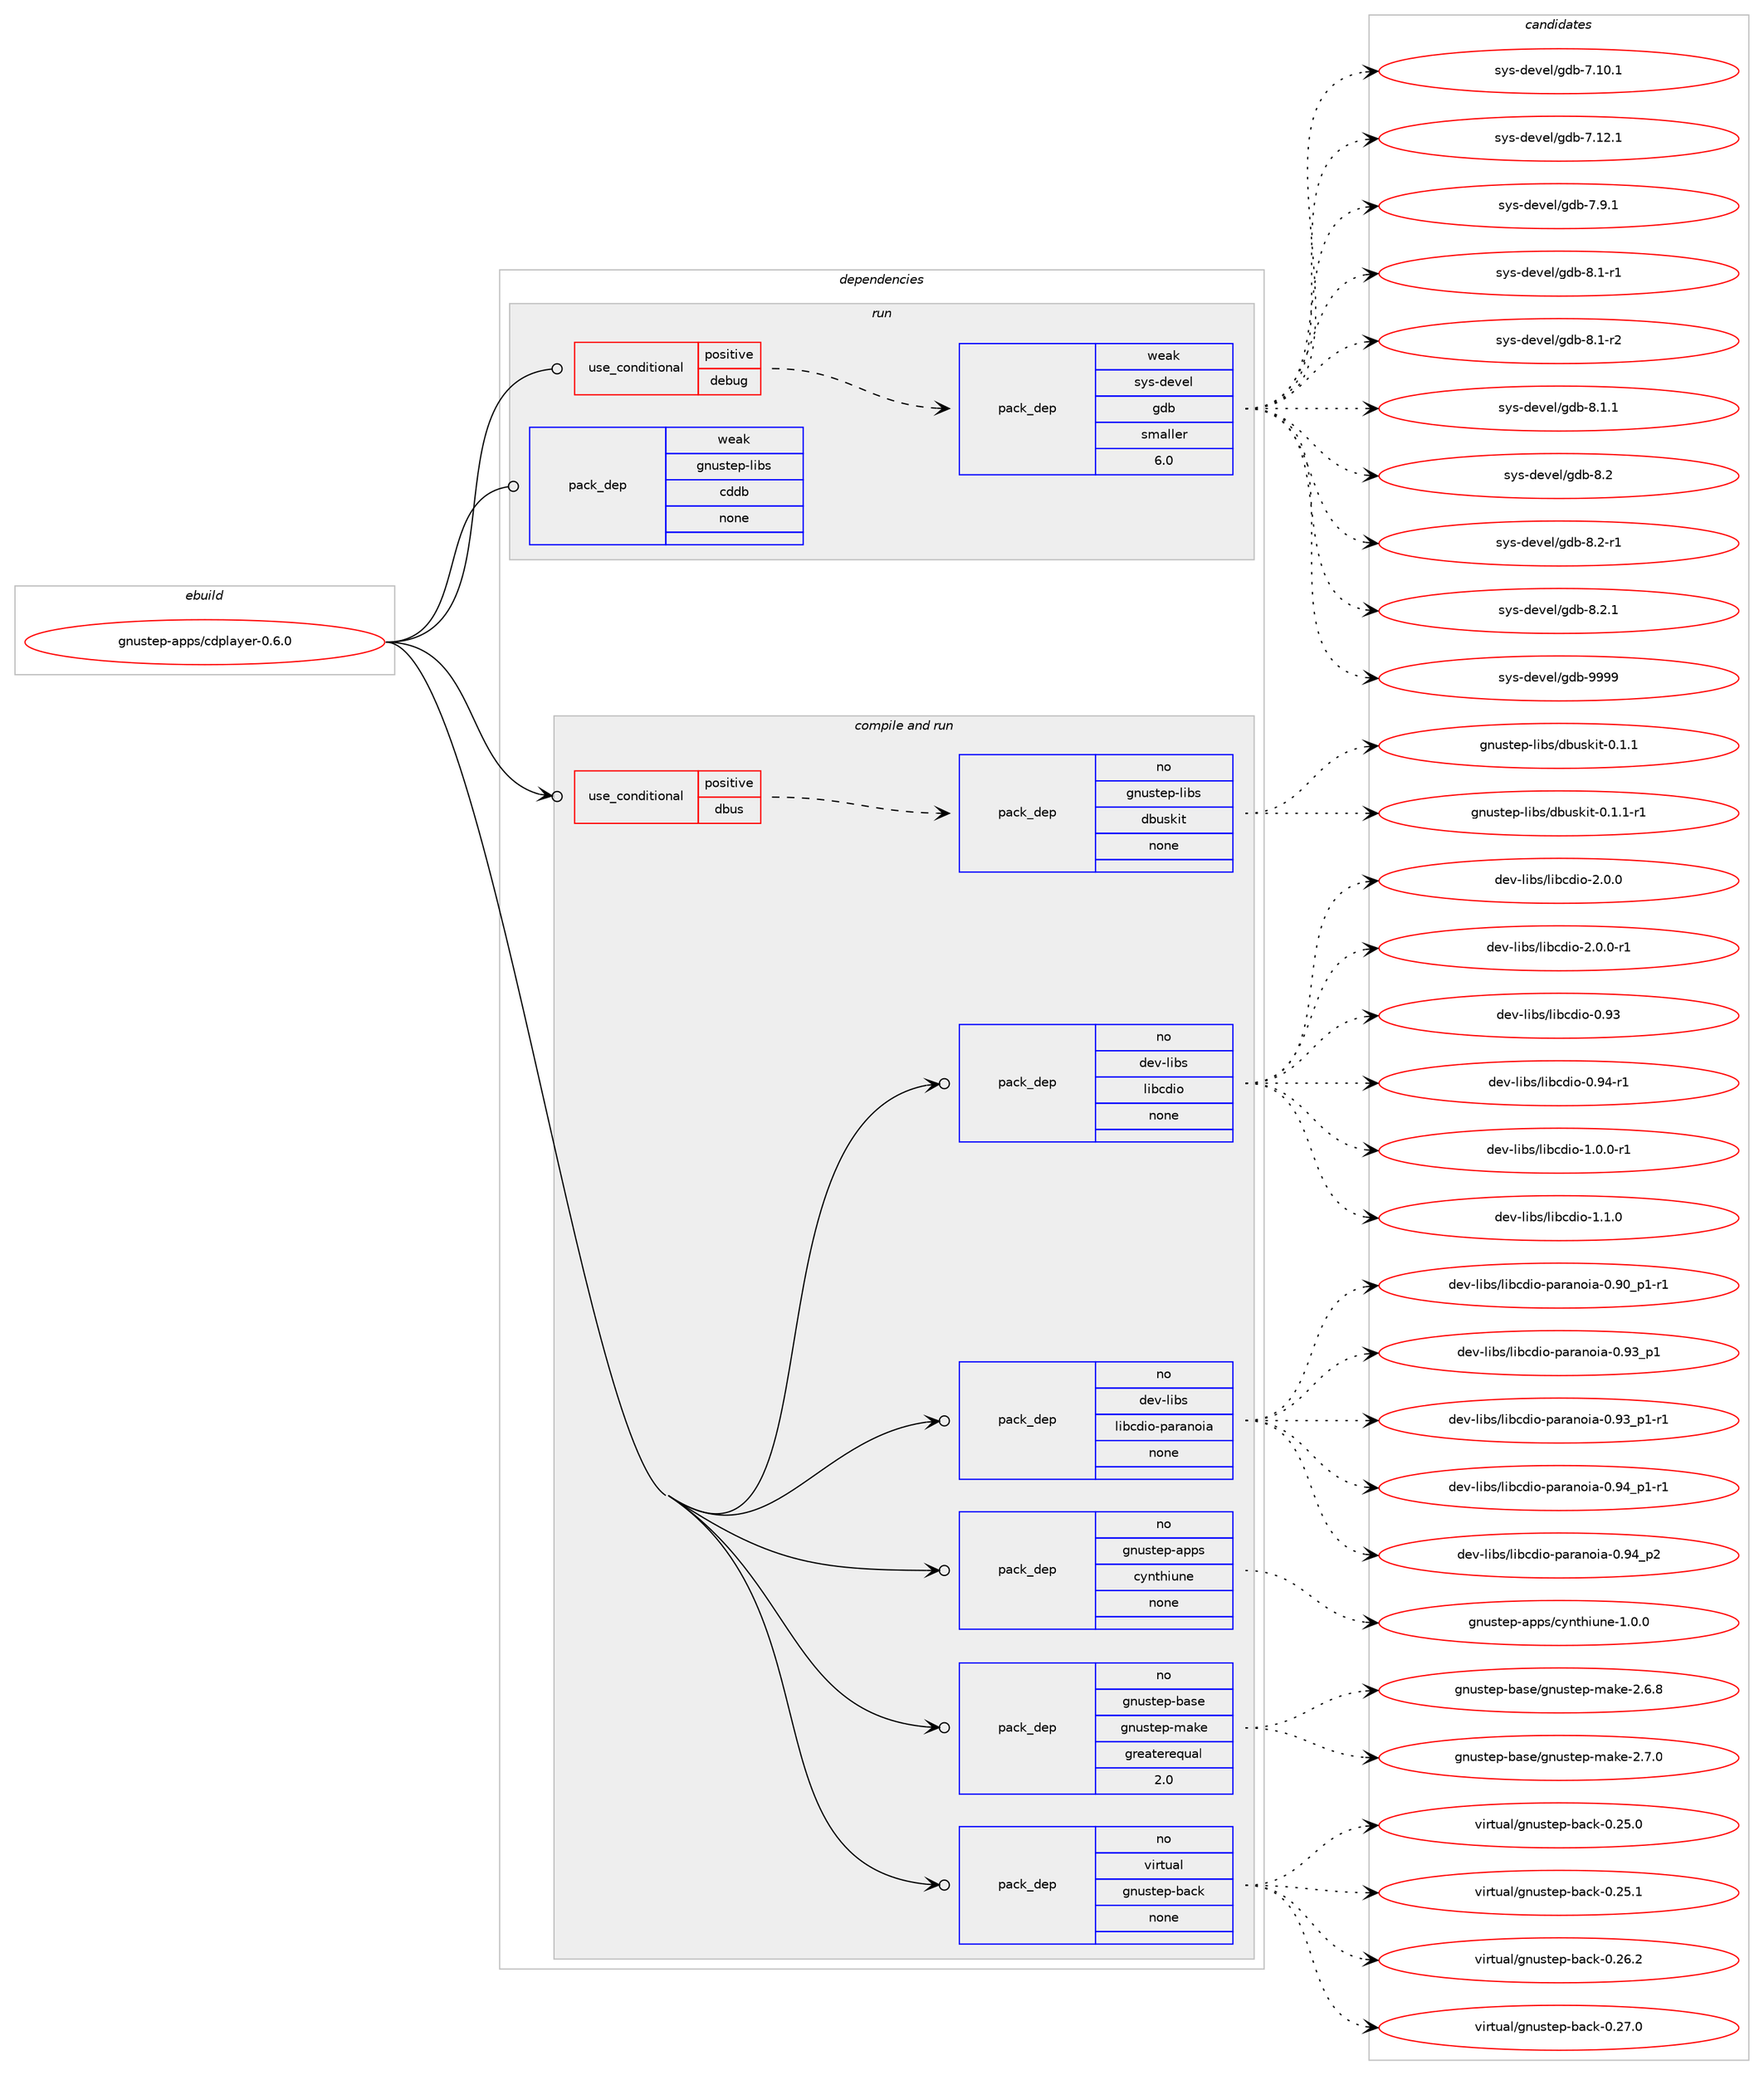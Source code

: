 digraph prolog {

# *************
# Graph options
# *************

newrank=true;
concentrate=true;
compound=true;
graph [rankdir=LR,fontname=Helvetica,fontsize=10,ranksep=1.5];#, ranksep=2.5, nodesep=0.2];
edge  [arrowhead=vee];
node  [fontname=Helvetica,fontsize=10];

# **********
# The ebuild
# **********

subgraph cluster_leftcol {
color=gray;
rank=same;
label=<<i>ebuild</i>>;
id [label="gnustep-apps/cdplayer-0.6.0", color=red, width=4, href="../gnustep-apps/cdplayer-0.6.0.svg"];
}

# ****************
# The dependencies
# ****************

subgraph cluster_midcol {
color=gray;
label=<<i>dependencies</i>>;
subgraph cluster_compile {
fillcolor="#eeeeee";
style=filled;
label=<<i>compile</i>>;
}
subgraph cluster_compileandrun {
fillcolor="#eeeeee";
style=filled;
label=<<i>compile and run</i>>;
subgraph cond428212 {
dependency1569053 [label=<<TABLE BORDER="0" CELLBORDER="1" CELLSPACING="0" CELLPADDING="4"><TR><TD ROWSPAN="3" CELLPADDING="10">use_conditional</TD></TR><TR><TD>positive</TD></TR><TR><TD>dbus</TD></TR></TABLE>>, shape=none, color=red];
subgraph pack1116556 {
dependency1569054 [label=<<TABLE BORDER="0" CELLBORDER="1" CELLSPACING="0" CELLPADDING="4" WIDTH="220"><TR><TD ROWSPAN="6" CELLPADDING="30">pack_dep</TD></TR><TR><TD WIDTH="110">no</TD></TR><TR><TD>gnustep-libs</TD></TR><TR><TD>dbuskit</TD></TR><TR><TD>none</TD></TR><TR><TD></TD></TR></TABLE>>, shape=none, color=blue];
}
dependency1569053:e -> dependency1569054:w [weight=20,style="dashed",arrowhead="vee"];
}
id:e -> dependency1569053:w [weight=20,style="solid",arrowhead="odotvee"];
subgraph pack1116557 {
dependency1569055 [label=<<TABLE BORDER="0" CELLBORDER="1" CELLSPACING="0" CELLPADDING="4" WIDTH="220"><TR><TD ROWSPAN="6" CELLPADDING="30">pack_dep</TD></TR><TR><TD WIDTH="110">no</TD></TR><TR><TD>dev-libs</TD></TR><TR><TD>libcdio</TD></TR><TR><TD>none</TD></TR><TR><TD></TD></TR></TABLE>>, shape=none, color=blue];
}
id:e -> dependency1569055:w [weight=20,style="solid",arrowhead="odotvee"];
subgraph pack1116558 {
dependency1569056 [label=<<TABLE BORDER="0" CELLBORDER="1" CELLSPACING="0" CELLPADDING="4" WIDTH="220"><TR><TD ROWSPAN="6" CELLPADDING="30">pack_dep</TD></TR><TR><TD WIDTH="110">no</TD></TR><TR><TD>dev-libs</TD></TR><TR><TD>libcdio-paranoia</TD></TR><TR><TD>none</TD></TR><TR><TD></TD></TR></TABLE>>, shape=none, color=blue];
}
id:e -> dependency1569056:w [weight=20,style="solid",arrowhead="odotvee"];
subgraph pack1116559 {
dependency1569057 [label=<<TABLE BORDER="0" CELLBORDER="1" CELLSPACING="0" CELLPADDING="4" WIDTH="220"><TR><TD ROWSPAN="6" CELLPADDING="30">pack_dep</TD></TR><TR><TD WIDTH="110">no</TD></TR><TR><TD>gnustep-apps</TD></TR><TR><TD>cynthiune</TD></TR><TR><TD>none</TD></TR><TR><TD></TD></TR></TABLE>>, shape=none, color=blue];
}
id:e -> dependency1569057:w [weight=20,style="solid",arrowhead="odotvee"];
subgraph pack1116560 {
dependency1569058 [label=<<TABLE BORDER="0" CELLBORDER="1" CELLSPACING="0" CELLPADDING="4" WIDTH="220"><TR><TD ROWSPAN="6" CELLPADDING="30">pack_dep</TD></TR><TR><TD WIDTH="110">no</TD></TR><TR><TD>gnustep-base</TD></TR><TR><TD>gnustep-make</TD></TR><TR><TD>greaterequal</TD></TR><TR><TD>2.0</TD></TR></TABLE>>, shape=none, color=blue];
}
id:e -> dependency1569058:w [weight=20,style="solid",arrowhead="odotvee"];
subgraph pack1116561 {
dependency1569059 [label=<<TABLE BORDER="0" CELLBORDER="1" CELLSPACING="0" CELLPADDING="4" WIDTH="220"><TR><TD ROWSPAN="6" CELLPADDING="30">pack_dep</TD></TR><TR><TD WIDTH="110">no</TD></TR><TR><TD>virtual</TD></TR><TR><TD>gnustep-back</TD></TR><TR><TD>none</TD></TR><TR><TD></TD></TR></TABLE>>, shape=none, color=blue];
}
id:e -> dependency1569059:w [weight=20,style="solid",arrowhead="odotvee"];
}
subgraph cluster_run {
fillcolor="#eeeeee";
style=filled;
label=<<i>run</i>>;
subgraph cond428213 {
dependency1569060 [label=<<TABLE BORDER="0" CELLBORDER="1" CELLSPACING="0" CELLPADDING="4"><TR><TD ROWSPAN="3" CELLPADDING="10">use_conditional</TD></TR><TR><TD>positive</TD></TR><TR><TD>debug</TD></TR></TABLE>>, shape=none, color=red];
subgraph pack1116562 {
dependency1569061 [label=<<TABLE BORDER="0" CELLBORDER="1" CELLSPACING="0" CELLPADDING="4" WIDTH="220"><TR><TD ROWSPAN="6" CELLPADDING="30">pack_dep</TD></TR><TR><TD WIDTH="110">weak</TD></TR><TR><TD>sys-devel</TD></TR><TR><TD>gdb</TD></TR><TR><TD>smaller</TD></TR><TR><TD>6.0</TD></TR></TABLE>>, shape=none, color=blue];
}
dependency1569060:e -> dependency1569061:w [weight=20,style="dashed",arrowhead="vee"];
}
id:e -> dependency1569060:w [weight=20,style="solid",arrowhead="odot"];
subgraph pack1116563 {
dependency1569062 [label=<<TABLE BORDER="0" CELLBORDER="1" CELLSPACING="0" CELLPADDING="4" WIDTH="220"><TR><TD ROWSPAN="6" CELLPADDING="30">pack_dep</TD></TR><TR><TD WIDTH="110">weak</TD></TR><TR><TD>gnustep-libs</TD></TR><TR><TD>cddb</TD></TR><TR><TD>none</TD></TR><TR><TD></TD></TR></TABLE>>, shape=none, color=blue];
}
id:e -> dependency1569062:w [weight=20,style="solid",arrowhead="odot"];
}
}

# **************
# The candidates
# **************

subgraph cluster_choices {
rank=same;
color=gray;
label=<<i>candidates</i>>;

subgraph choice1116556 {
color=black;
nodesep=1;
choice10311011711511610111245108105981154710098117115107105116454846494649 [label="gnustep-libs/dbuskit-0.1.1", color=red, width=4,href="../gnustep-libs/dbuskit-0.1.1.svg"];
choice103110117115116101112451081059811547100981171151071051164548464946494511449 [label="gnustep-libs/dbuskit-0.1.1-r1", color=red, width=4,href="../gnustep-libs/dbuskit-0.1.1-r1.svg"];
dependency1569054:e -> choice10311011711511610111245108105981154710098117115107105116454846494649:w [style=dotted,weight="100"];
dependency1569054:e -> choice103110117115116101112451081059811547100981171151071051164548464946494511449:w [style=dotted,weight="100"];
}
subgraph choice1116557 {
color=black;
nodesep=1;
choice10010111845108105981154710810598991001051114548465751 [label="dev-libs/libcdio-0.93", color=red, width=4,href="../dev-libs/libcdio-0.93.svg"];
choice100101118451081059811547108105989910010511145484657524511449 [label="dev-libs/libcdio-0.94-r1", color=red, width=4,href="../dev-libs/libcdio-0.94-r1.svg"];
choice10010111845108105981154710810598991001051114549464846484511449 [label="dev-libs/libcdio-1.0.0-r1", color=red, width=4,href="../dev-libs/libcdio-1.0.0-r1.svg"];
choice1001011184510810598115471081059899100105111454946494648 [label="dev-libs/libcdio-1.1.0", color=red, width=4,href="../dev-libs/libcdio-1.1.0.svg"];
choice1001011184510810598115471081059899100105111455046484648 [label="dev-libs/libcdio-2.0.0", color=red, width=4,href="../dev-libs/libcdio-2.0.0.svg"];
choice10010111845108105981154710810598991001051114550464846484511449 [label="dev-libs/libcdio-2.0.0-r1", color=red, width=4,href="../dev-libs/libcdio-2.0.0-r1.svg"];
dependency1569055:e -> choice10010111845108105981154710810598991001051114548465751:w [style=dotted,weight="100"];
dependency1569055:e -> choice100101118451081059811547108105989910010511145484657524511449:w [style=dotted,weight="100"];
dependency1569055:e -> choice10010111845108105981154710810598991001051114549464846484511449:w [style=dotted,weight="100"];
dependency1569055:e -> choice1001011184510810598115471081059899100105111454946494648:w [style=dotted,weight="100"];
dependency1569055:e -> choice1001011184510810598115471081059899100105111455046484648:w [style=dotted,weight="100"];
dependency1569055:e -> choice10010111845108105981154710810598991001051114550464846484511449:w [style=dotted,weight="100"];
}
subgraph choice1116558 {
color=black;
nodesep=1;
choice100101118451081059811547108105989910010511145112971149711011110597454846574895112494511449 [label="dev-libs/libcdio-paranoia-0.90_p1-r1", color=red, width=4,href="../dev-libs/libcdio-paranoia-0.90_p1-r1.svg"];
choice10010111845108105981154710810598991001051114511297114971101111059745484657519511249 [label="dev-libs/libcdio-paranoia-0.93_p1", color=red, width=4,href="../dev-libs/libcdio-paranoia-0.93_p1.svg"];
choice100101118451081059811547108105989910010511145112971149711011110597454846575195112494511449 [label="dev-libs/libcdio-paranoia-0.93_p1-r1", color=red, width=4,href="../dev-libs/libcdio-paranoia-0.93_p1-r1.svg"];
choice100101118451081059811547108105989910010511145112971149711011110597454846575295112494511449 [label="dev-libs/libcdio-paranoia-0.94_p1-r1", color=red, width=4,href="../dev-libs/libcdio-paranoia-0.94_p1-r1.svg"];
choice10010111845108105981154710810598991001051114511297114971101111059745484657529511250 [label="dev-libs/libcdio-paranoia-0.94_p2", color=red, width=4,href="../dev-libs/libcdio-paranoia-0.94_p2.svg"];
dependency1569056:e -> choice100101118451081059811547108105989910010511145112971149711011110597454846574895112494511449:w [style=dotted,weight="100"];
dependency1569056:e -> choice10010111845108105981154710810598991001051114511297114971101111059745484657519511249:w [style=dotted,weight="100"];
dependency1569056:e -> choice100101118451081059811547108105989910010511145112971149711011110597454846575195112494511449:w [style=dotted,weight="100"];
dependency1569056:e -> choice100101118451081059811547108105989910010511145112971149711011110597454846575295112494511449:w [style=dotted,weight="100"];
dependency1569056:e -> choice10010111845108105981154710810598991001051114511297114971101111059745484657529511250:w [style=dotted,weight="100"];
}
subgraph choice1116559 {
color=black;
nodesep=1;
choice10311011711511610111245971121121154799121110116104105117110101454946484648 [label="gnustep-apps/cynthiune-1.0.0", color=red, width=4,href="../gnustep-apps/cynthiune-1.0.0.svg"];
dependency1569057:e -> choice10311011711511610111245971121121154799121110116104105117110101454946484648:w [style=dotted,weight="100"];
}
subgraph choice1116560 {
color=black;
nodesep=1;
choice103110117115116101112459897115101471031101171151161011124510997107101455046544656 [label="gnustep-base/gnustep-make-2.6.8", color=red, width=4,href="../gnustep-base/gnustep-make-2.6.8.svg"];
choice103110117115116101112459897115101471031101171151161011124510997107101455046554648 [label="gnustep-base/gnustep-make-2.7.0", color=red, width=4,href="../gnustep-base/gnustep-make-2.7.0.svg"];
dependency1569058:e -> choice103110117115116101112459897115101471031101171151161011124510997107101455046544656:w [style=dotted,weight="100"];
dependency1569058:e -> choice103110117115116101112459897115101471031101171151161011124510997107101455046554648:w [style=dotted,weight="100"];
}
subgraph choice1116561 {
color=black;
nodesep=1;
choice11810511411611797108471031101171151161011124598979910745484650534648 [label="virtual/gnustep-back-0.25.0", color=red, width=4,href="../virtual/gnustep-back-0.25.0.svg"];
choice11810511411611797108471031101171151161011124598979910745484650534649 [label="virtual/gnustep-back-0.25.1", color=red, width=4,href="../virtual/gnustep-back-0.25.1.svg"];
choice11810511411611797108471031101171151161011124598979910745484650544650 [label="virtual/gnustep-back-0.26.2", color=red, width=4,href="../virtual/gnustep-back-0.26.2.svg"];
choice11810511411611797108471031101171151161011124598979910745484650554648 [label="virtual/gnustep-back-0.27.0", color=red, width=4,href="../virtual/gnustep-back-0.27.0.svg"];
dependency1569059:e -> choice11810511411611797108471031101171151161011124598979910745484650534648:w [style=dotted,weight="100"];
dependency1569059:e -> choice11810511411611797108471031101171151161011124598979910745484650534649:w [style=dotted,weight="100"];
dependency1569059:e -> choice11810511411611797108471031101171151161011124598979910745484650544650:w [style=dotted,weight="100"];
dependency1569059:e -> choice11810511411611797108471031101171151161011124598979910745484650554648:w [style=dotted,weight="100"];
}
subgraph choice1116562 {
color=black;
nodesep=1;
choice11512111545100101118101108471031009845554649484649 [label="sys-devel/gdb-7.10.1", color=red, width=4,href="../sys-devel/gdb-7.10.1.svg"];
choice11512111545100101118101108471031009845554649504649 [label="sys-devel/gdb-7.12.1", color=red, width=4,href="../sys-devel/gdb-7.12.1.svg"];
choice115121115451001011181011084710310098455546574649 [label="sys-devel/gdb-7.9.1", color=red, width=4,href="../sys-devel/gdb-7.9.1.svg"];
choice115121115451001011181011084710310098455646494511449 [label="sys-devel/gdb-8.1-r1", color=red, width=4,href="../sys-devel/gdb-8.1-r1.svg"];
choice115121115451001011181011084710310098455646494511450 [label="sys-devel/gdb-8.1-r2", color=red, width=4,href="../sys-devel/gdb-8.1-r2.svg"];
choice115121115451001011181011084710310098455646494649 [label="sys-devel/gdb-8.1.1", color=red, width=4,href="../sys-devel/gdb-8.1.1.svg"];
choice11512111545100101118101108471031009845564650 [label="sys-devel/gdb-8.2", color=red, width=4,href="../sys-devel/gdb-8.2.svg"];
choice115121115451001011181011084710310098455646504511449 [label="sys-devel/gdb-8.2-r1", color=red, width=4,href="../sys-devel/gdb-8.2-r1.svg"];
choice115121115451001011181011084710310098455646504649 [label="sys-devel/gdb-8.2.1", color=red, width=4,href="../sys-devel/gdb-8.2.1.svg"];
choice1151211154510010111810110847103100984557575757 [label="sys-devel/gdb-9999", color=red, width=4,href="../sys-devel/gdb-9999.svg"];
dependency1569061:e -> choice11512111545100101118101108471031009845554649484649:w [style=dotted,weight="100"];
dependency1569061:e -> choice11512111545100101118101108471031009845554649504649:w [style=dotted,weight="100"];
dependency1569061:e -> choice115121115451001011181011084710310098455546574649:w [style=dotted,weight="100"];
dependency1569061:e -> choice115121115451001011181011084710310098455646494511449:w [style=dotted,weight="100"];
dependency1569061:e -> choice115121115451001011181011084710310098455646494511450:w [style=dotted,weight="100"];
dependency1569061:e -> choice115121115451001011181011084710310098455646494649:w [style=dotted,weight="100"];
dependency1569061:e -> choice11512111545100101118101108471031009845564650:w [style=dotted,weight="100"];
dependency1569061:e -> choice115121115451001011181011084710310098455646504511449:w [style=dotted,weight="100"];
dependency1569061:e -> choice115121115451001011181011084710310098455646504649:w [style=dotted,weight="100"];
dependency1569061:e -> choice1151211154510010111810110847103100984557575757:w [style=dotted,weight="100"];
}
subgraph choice1116563 {
color=black;
nodesep=1;
}
}

}
